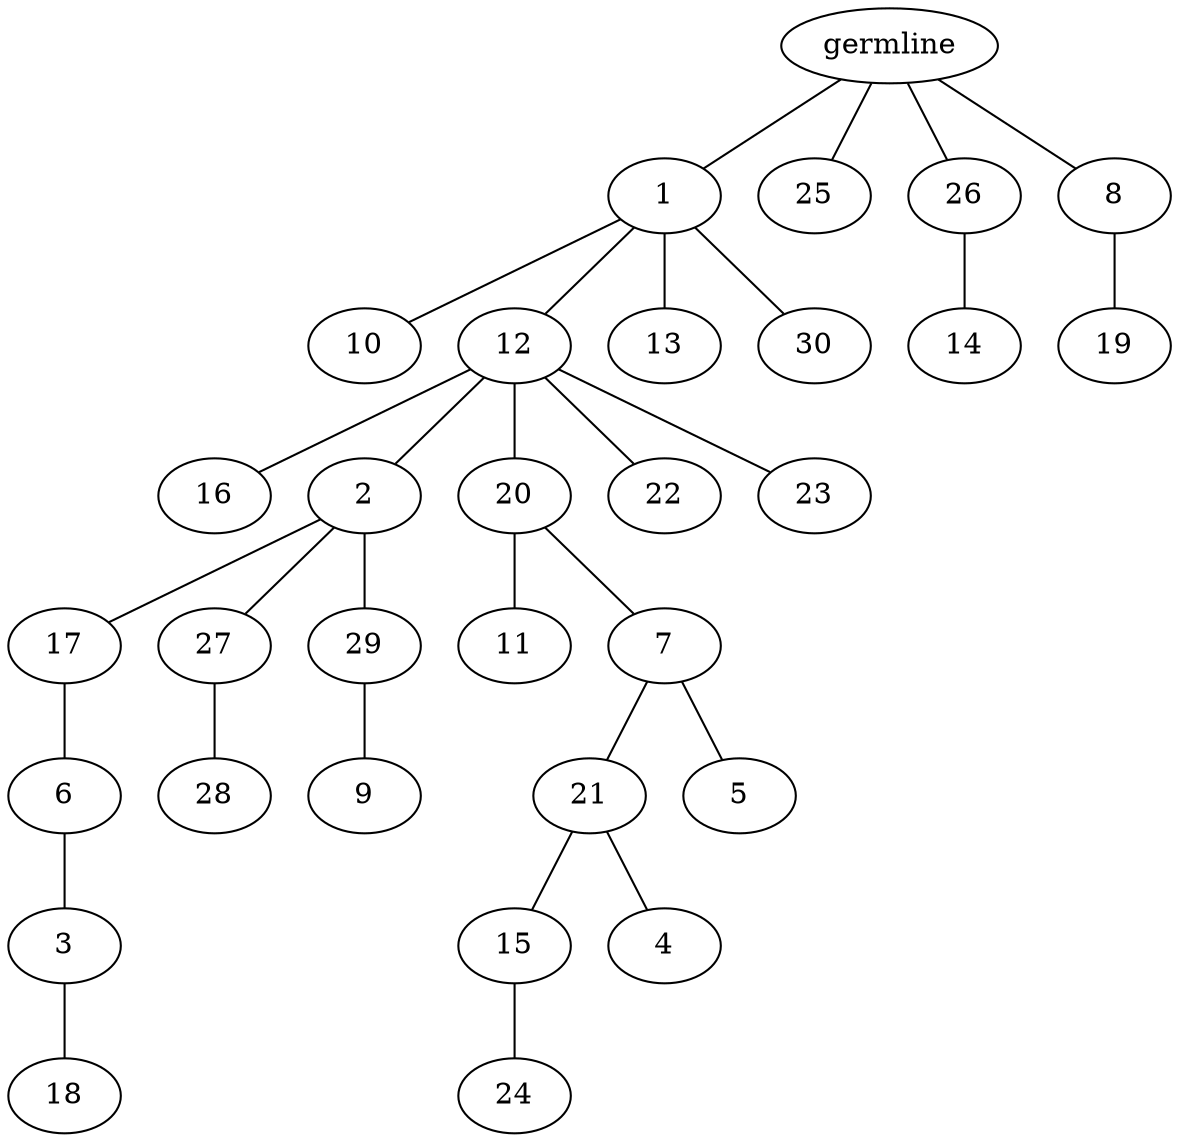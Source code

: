 graph tree {
    "139846621888080" [label="germline"];
    "139846623047200" [label="1"];
    "139846623045040" [label="10"];
    "139846623129760" [label="12"];
    "139846623129904" [label="16"];
    "139846623130096" [label="2"];
    "139846623130240" [label="17"];
    "139846623130912" [label="6"];
    "139846623131248" [label="3"];
    "139846623131536" [label="18"];
    "139846623131488" [label="27"];
    "139846623130672" [label="28"];
    "139846623132112" [label="29"];
    "139846623131680" [label="9"];
    "139846623132256" [label="20"];
    "139846623130480" [label="11"];
    "139846623131632" [label="7"];
    "139846623131728" [label="21"];
    "139846623132688" [label="15"];
    "139846621888464" [label="24"];
    "139846623132448" [label="4"];
    "139846623133648" [label="5"];
    "139846623132928" [label="22"];
    "139846623130000" [label="23"];
    "139846623133456" [label="13"];
    "139846623132640" [label="30"];
    "139846623047344" [label="25"];
    "139846623130048" [label="26"];
    "139846623133408" [label="14"];
    "139846623133312" [label="8"];
    "139846623080512" [label="19"];
    "139846621888080" -- "139846623047200";
    "139846621888080" -- "139846623047344";
    "139846621888080" -- "139846623130048";
    "139846621888080" -- "139846623133312";
    "139846623047200" -- "139846623045040";
    "139846623047200" -- "139846623129760";
    "139846623047200" -- "139846623133456";
    "139846623047200" -- "139846623132640";
    "139846623129760" -- "139846623129904";
    "139846623129760" -- "139846623130096";
    "139846623129760" -- "139846623132256";
    "139846623129760" -- "139846623132928";
    "139846623129760" -- "139846623130000";
    "139846623130096" -- "139846623130240";
    "139846623130096" -- "139846623131488";
    "139846623130096" -- "139846623132112";
    "139846623130240" -- "139846623130912";
    "139846623130912" -- "139846623131248";
    "139846623131248" -- "139846623131536";
    "139846623131488" -- "139846623130672";
    "139846623132112" -- "139846623131680";
    "139846623132256" -- "139846623130480";
    "139846623132256" -- "139846623131632";
    "139846623131632" -- "139846623131728";
    "139846623131632" -- "139846623133648";
    "139846623131728" -- "139846623132688";
    "139846623131728" -- "139846623132448";
    "139846623132688" -- "139846621888464";
    "139846623130048" -- "139846623133408";
    "139846623133312" -- "139846623080512";
}
